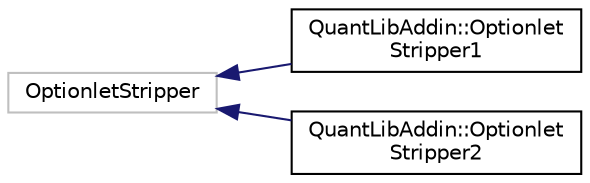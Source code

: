 digraph "Graphical Class Hierarchy"
{
  edge [fontname="Helvetica",fontsize="10",labelfontname="Helvetica",labelfontsize="10"];
  node [fontname="Helvetica",fontsize="10",shape=record];
  rankdir="LR";
  Node63 [label="OptionletStripper",height=0.2,width=0.4,color="grey75", fillcolor="white", style="filled"];
  Node63 -> Node0 [dir="back",color="midnightblue",fontsize="10",style="solid",fontname="Helvetica"];
  Node0 [label="QuantLibAddin::Optionlet\lStripper1",height=0.2,width=0.4,color="black", fillcolor="white", style="filled",URL="$class_quant_lib_addin_1_1_optionlet_stripper1.html"];
  Node63 -> Node65 [dir="back",color="midnightblue",fontsize="10",style="solid",fontname="Helvetica"];
  Node65 [label="QuantLibAddin::Optionlet\lStripper2",height=0.2,width=0.4,color="black", fillcolor="white", style="filled",URL="$class_quant_lib_addin_1_1_optionlet_stripper2.html"];
}
